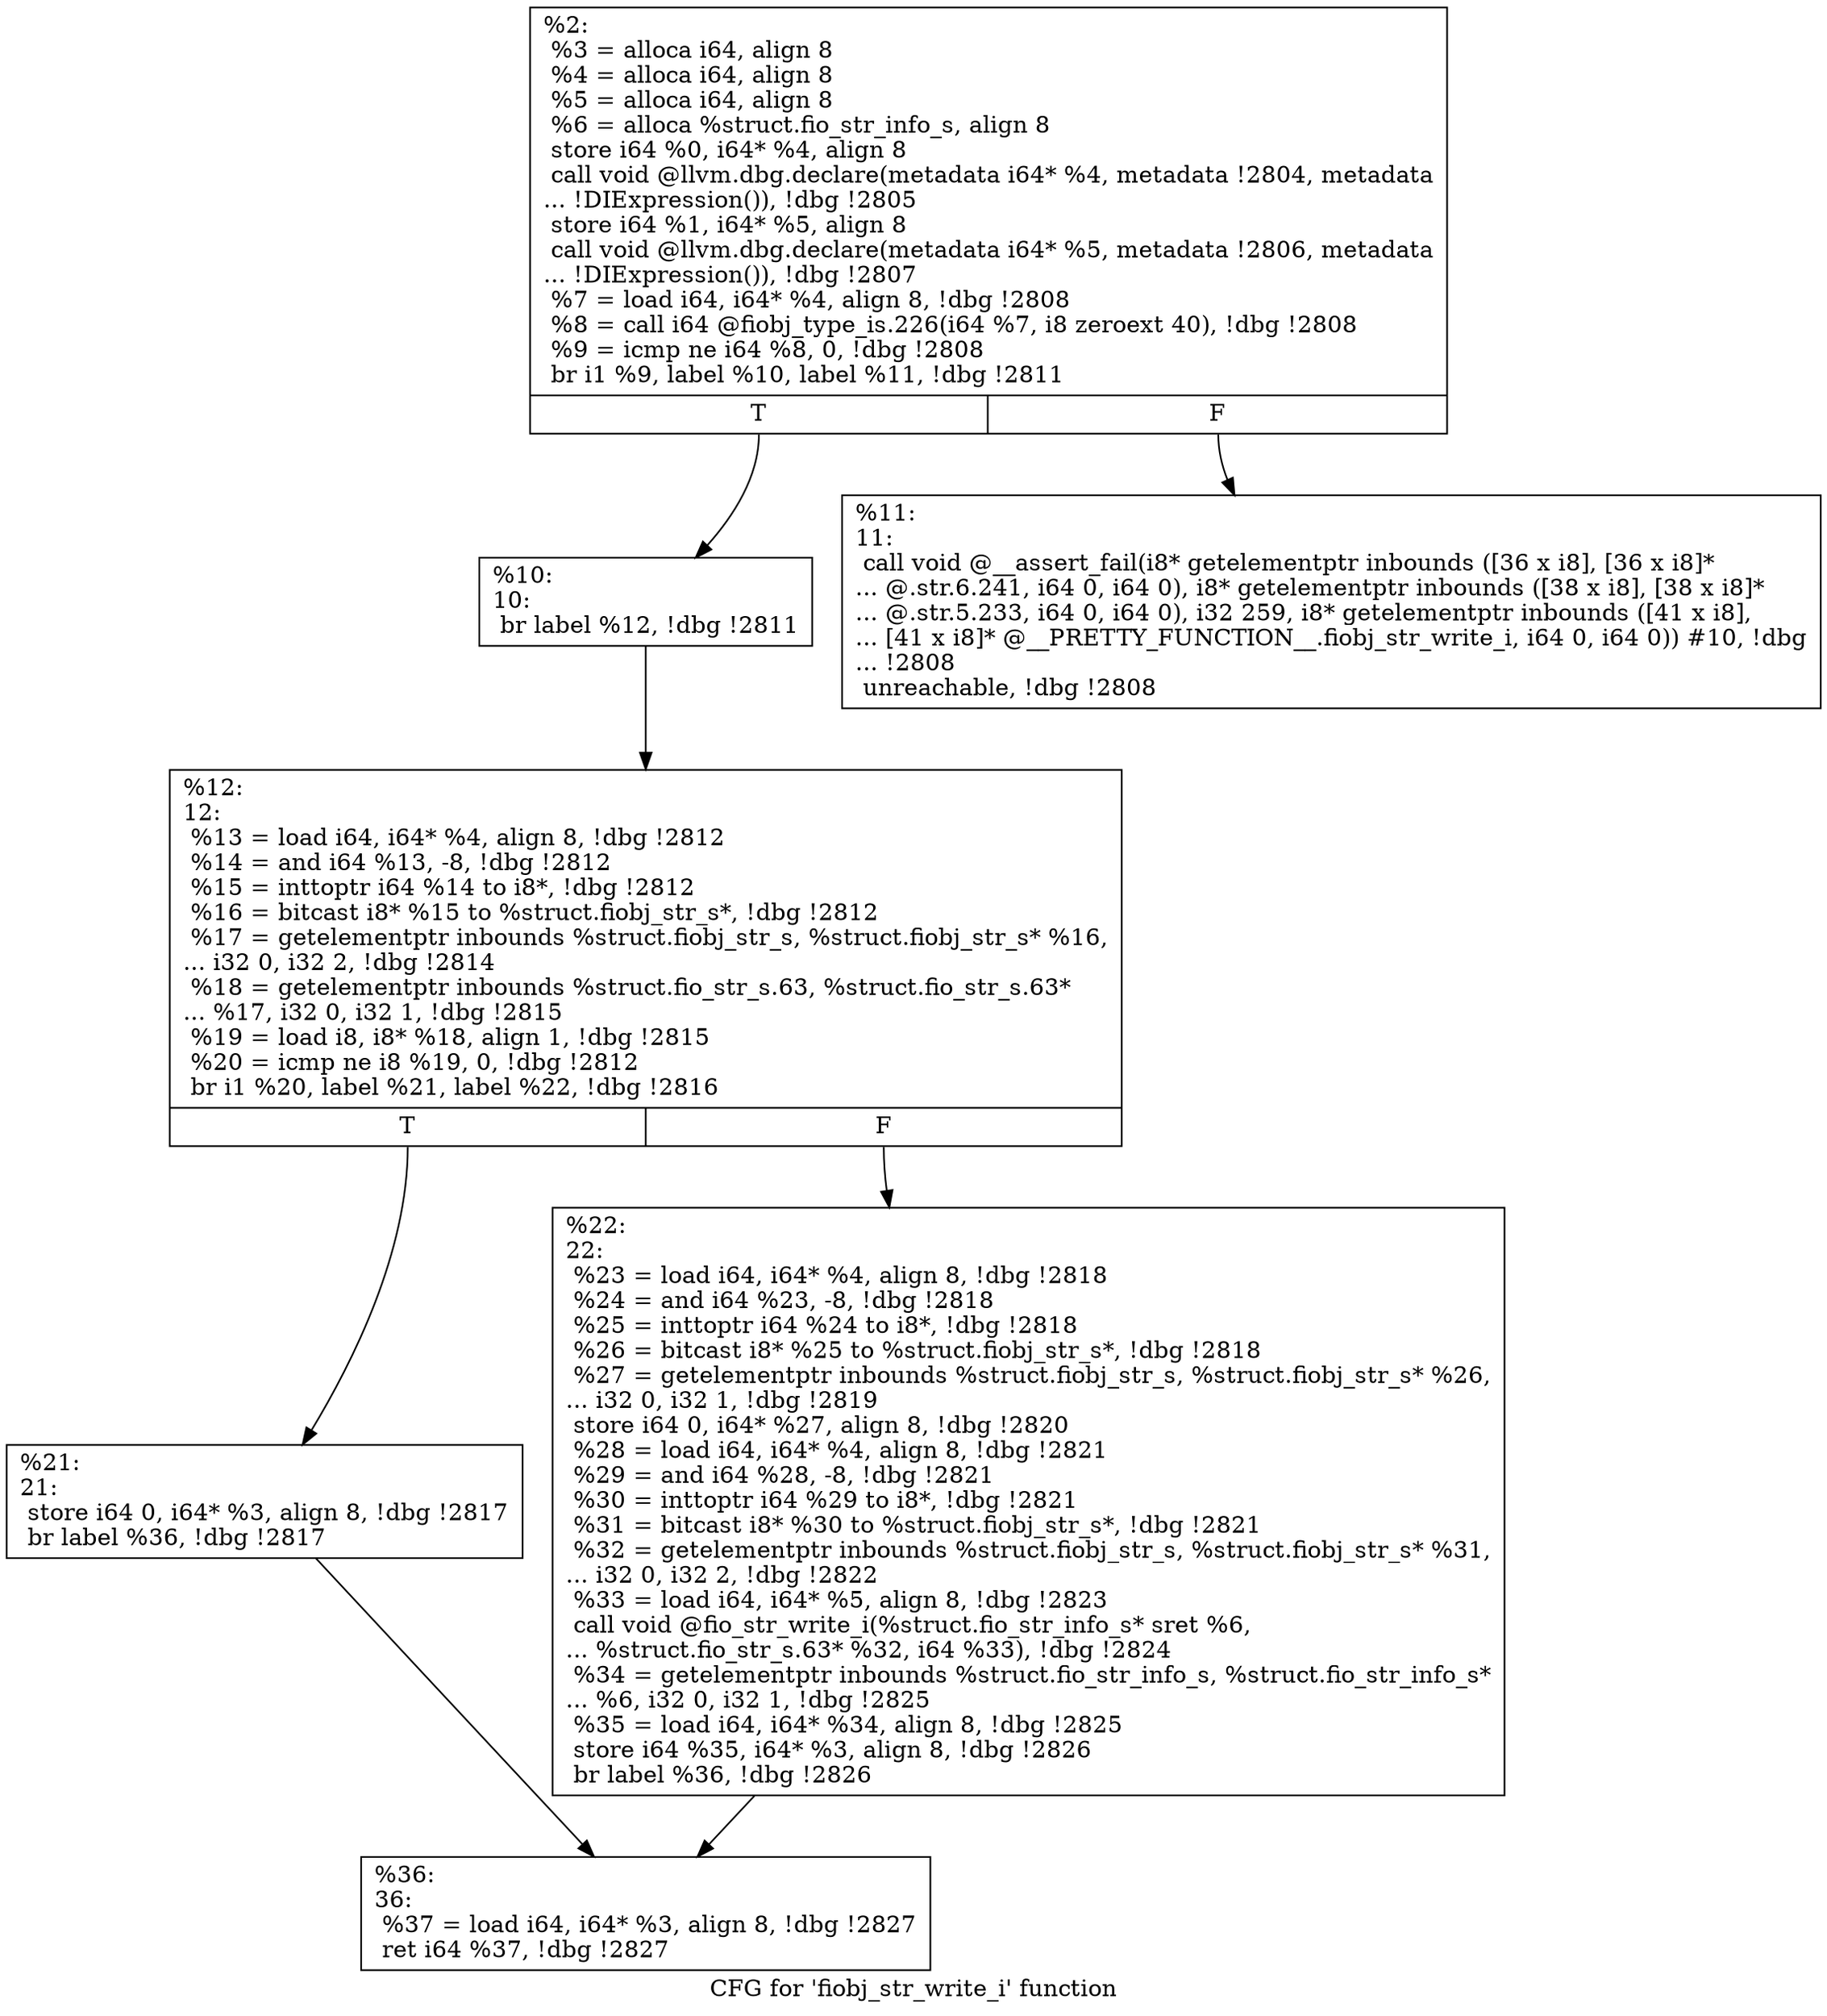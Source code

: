 digraph "CFG for 'fiobj_str_write_i' function" {
	label="CFG for 'fiobj_str_write_i' function";

	Node0x55685207ebb0 [shape=record,label="{%2:\l  %3 = alloca i64, align 8\l  %4 = alloca i64, align 8\l  %5 = alloca i64, align 8\l  %6 = alloca %struct.fio_str_info_s, align 8\l  store i64 %0, i64* %4, align 8\l  call void @llvm.dbg.declare(metadata i64* %4, metadata !2804, metadata\l... !DIExpression()), !dbg !2805\l  store i64 %1, i64* %5, align 8\l  call void @llvm.dbg.declare(metadata i64* %5, metadata !2806, metadata\l... !DIExpression()), !dbg !2807\l  %7 = load i64, i64* %4, align 8, !dbg !2808\l  %8 = call i64 @fiobj_type_is.226(i64 %7, i8 zeroext 40), !dbg !2808\l  %9 = icmp ne i64 %8, 0, !dbg !2808\l  br i1 %9, label %10, label %11, !dbg !2811\l|{<s0>T|<s1>F}}"];
	Node0x55685207ebb0:s0 -> Node0x556852080df0;
	Node0x55685207ebb0:s1 -> Node0x556852080e40;
	Node0x556852080df0 [shape=record,label="{%10:\l10:                                               \l  br label %12, !dbg !2811\l}"];
	Node0x556852080df0 -> Node0x556852080e90;
	Node0x556852080e40 [shape=record,label="{%11:\l11:                                               \l  call void @__assert_fail(i8* getelementptr inbounds ([36 x i8], [36 x i8]*\l... @.str.6.241, i64 0, i64 0), i8* getelementptr inbounds ([38 x i8], [38 x i8]*\l... @.str.5.233, i64 0, i64 0), i32 259, i8* getelementptr inbounds ([41 x i8],\l... [41 x i8]* @__PRETTY_FUNCTION__.fiobj_str_write_i, i64 0, i64 0)) #10, !dbg\l... !2808\l  unreachable, !dbg !2808\l}"];
	Node0x556852080e90 [shape=record,label="{%12:\l12:                                               \l  %13 = load i64, i64* %4, align 8, !dbg !2812\l  %14 = and i64 %13, -8, !dbg !2812\l  %15 = inttoptr i64 %14 to i8*, !dbg !2812\l  %16 = bitcast i8* %15 to %struct.fiobj_str_s*, !dbg !2812\l  %17 = getelementptr inbounds %struct.fiobj_str_s, %struct.fiobj_str_s* %16,\l... i32 0, i32 2, !dbg !2814\l  %18 = getelementptr inbounds %struct.fio_str_s.63, %struct.fio_str_s.63*\l... %17, i32 0, i32 1, !dbg !2815\l  %19 = load i8, i8* %18, align 1, !dbg !2815\l  %20 = icmp ne i8 %19, 0, !dbg !2812\l  br i1 %20, label %21, label %22, !dbg !2816\l|{<s0>T|<s1>F}}"];
	Node0x556852080e90:s0 -> Node0x556852080ee0;
	Node0x556852080e90:s1 -> Node0x556852080f30;
	Node0x556852080ee0 [shape=record,label="{%21:\l21:                                               \l  store i64 0, i64* %3, align 8, !dbg !2817\l  br label %36, !dbg !2817\l}"];
	Node0x556852080ee0 -> Node0x556852080f80;
	Node0x556852080f30 [shape=record,label="{%22:\l22:                                               \l  %23 = load i64, i64* %4, align 8, !dbg !2818\l  %24 = and i64 %23, -8, !dbg !2818\l  %25 = inttoptr i64 %24 to i8*, !dbg !2818\l  %26 = bitcast i8* %25 to %struct.fiobj_str_s*, !dbg !2818\l  %27 = getelementptr inbounds %struct.fiobj_str_s, %struct.fiobj_str_s* %26,\l... i32 0, i32 1, !dbg !2819\l  store i64 0, i64* %27, align 8, !dbg !2820\l  %28 = load i64, i64* %4, align 8, !dbg !2821\l  %29 = and i64 %28, -8, !dbg !2821\l  %30 = inttoptr i64 %29 to i8*, !dbg !2821\l  %31 = bitcast i8* %30 to %struct.fiobj_str_s*, !dbg !2821\l  %32 = getelementptr inbounds %struct.fiobj_str_s, %struct.fiobj_str_s* %31,\l... i32 0, i32 2, !dbg !2822\l  %33 = load i64, i64* %5, align 8, !dbg !2823\l  call void @fio_str_write_i(%struct.fio_str_info_s* sret %6,\l... %struct.fio_str_s.63* %32, i64 %33), !dbg !2824\l  %34 = getelementptr inbounds %struct.fio_str_info_s, %struct.fio_str_info_s*\l... %6, i32 0, i32 1, !dbg !2825\l  %35 = load i64, i64* %34, align 8, !dbg !2825\l  store i64 %35, i64* %3, align 8, !dbg !2826\l  br label %36, !dbg !2826\l}"];
	Node0x556852080f30 -> Node0x556852080f80;
	Node0x556852080f80 [shape=record,label="{%36:\l36:                                               \l  %37 = load i64, i64* %3, align 8, !dbg !2827\l  ret i64 %37, !dbg !2827\l}"];
}
